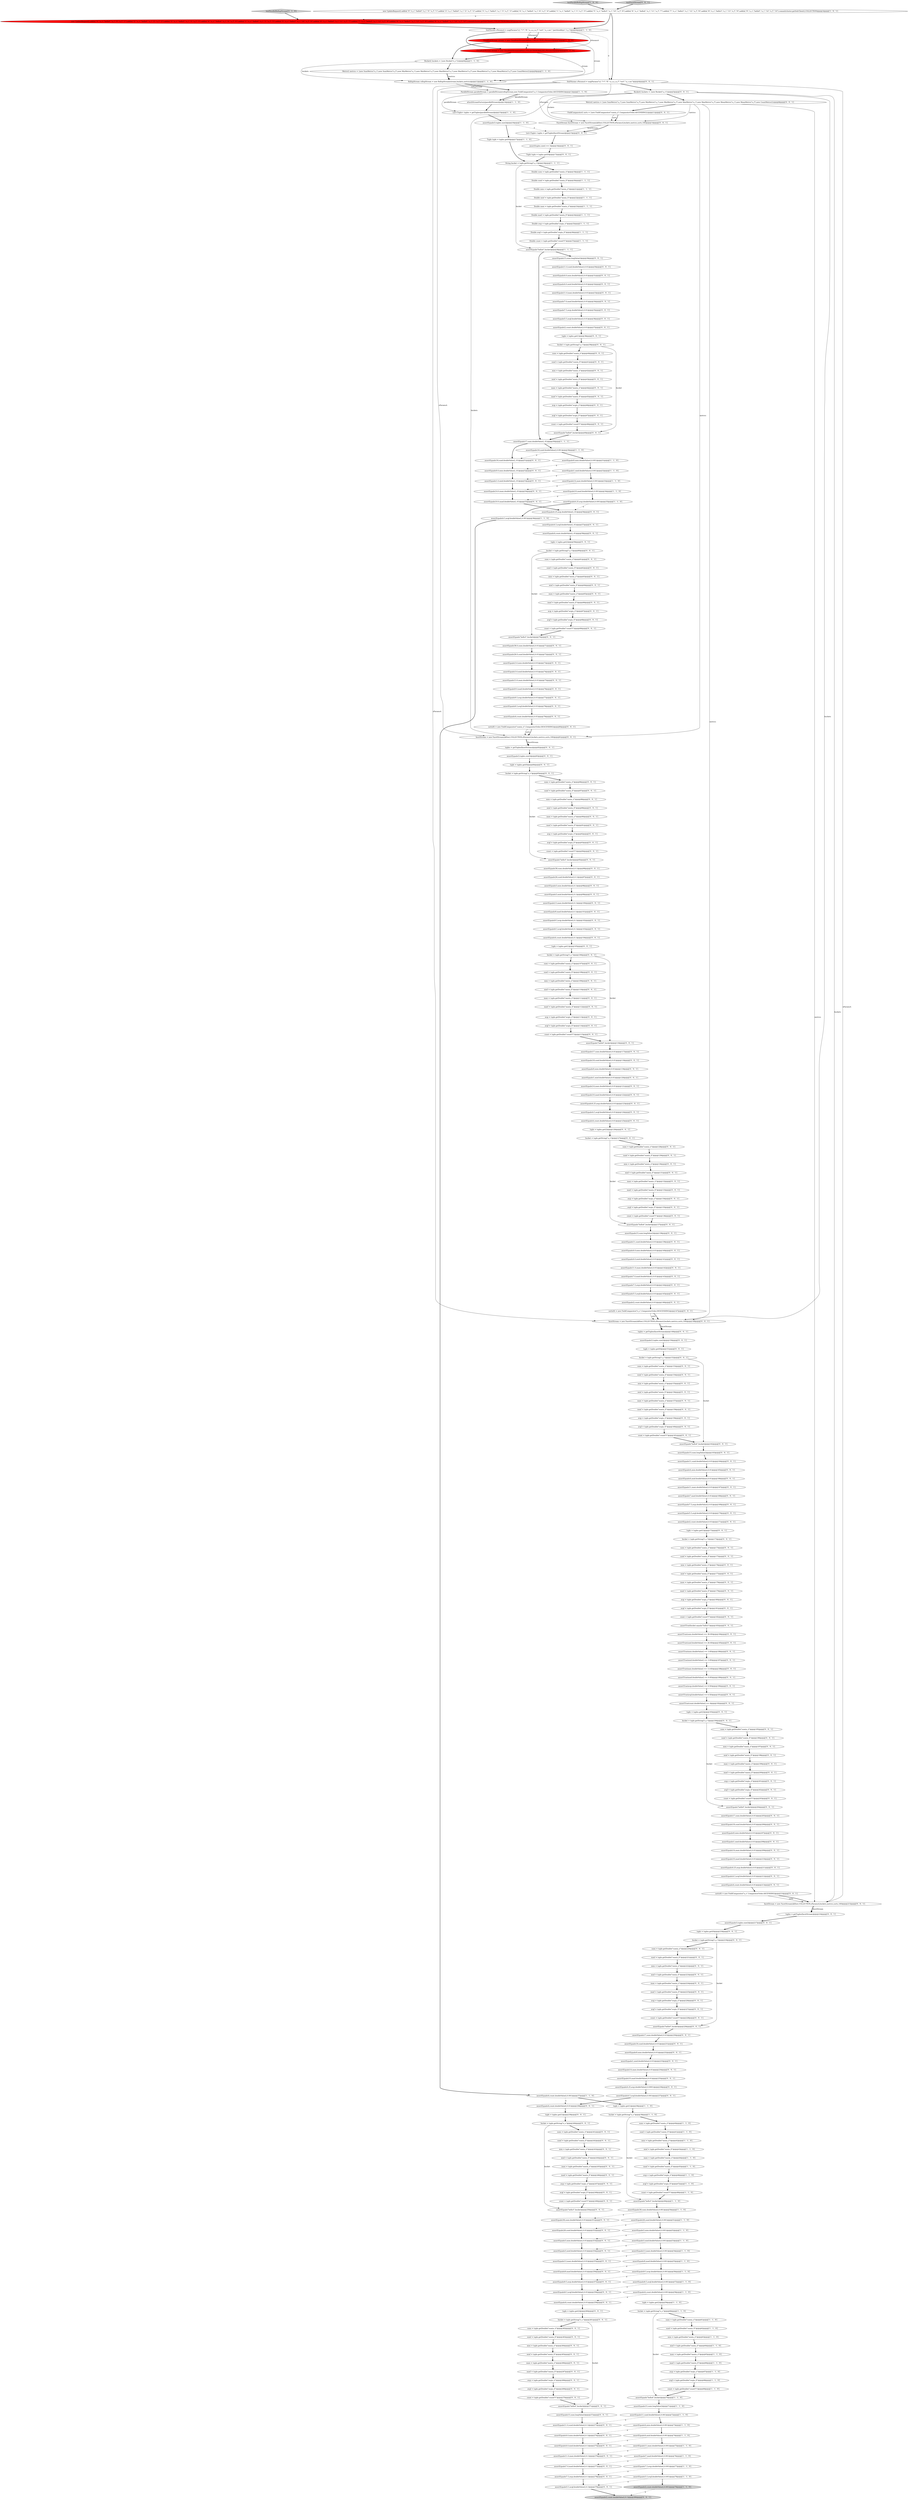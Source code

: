 digraph {
334 [style = filled, label = "assertEquals(3,tuples.size())@@@83@@@['0', '0', '1']", fillcolor = white, shape = ellipse image = "AAA0AAABBB3BBB"];
99 [style = filled, label = "count = tuple.getDouble(\"count(*)\")@@@48@@@['0', '0', '1']", fillcolor = white, shape = ellipse image = "AAA0AAABBB3BBB"];
30 [style = filled, label = "maxi = tuple.getDouble(\"max(a_i)\")@@@65@@@['1', '1', '0']", fillcolor = white, shape = ellipse image = "AAA0AAABBB1BBB"];
200 [style = filled, label = "bucket = tuple.getString(\"a_s\")@@@173@@@['0', '0', '1']", fillcolor = white, shape = ellipse image = "AAA0AAABBB3BBB"];
101 [style = filled, label = "bucket = tuple.getString(\"a_s\")@@@60@@@['0', '0', '1']", fillcolor = white, shape = ellipse image = "AAA0AAABBB3BBB"];
296 [style = filled, label = "assertEquals(10,maxf.doubleValue(),0.01)@@@210@@@['0', '0', '1']", fillcolor = white, shape = ellipse image = "AAA0AAABBB3BBB"];
129 [style = filled, label = "assertEquals(5.5,avgf.doubleValue(),0.01)@@@145@@@['0', '0', '1']", fillcolor = white, shape = ellipse image = "AAA0AAABBB3BBB"];
247 [style = filled, label = "avgf = tuple.getDouble(\"avg(a_f)\")@@@47@@@['0', '0', '1']", fillcolor = white, shape = ellipse image = "AAA0AAABBB3BBB"];
290 [style = filled, label = "assertTrue(maxi.doubleValue() == 13.0D)@@@188@@@['0', '0', '1']", fillcolor = white, shape = ellipse image = "AAA0AAABBB3BBB"];
315 [style = filled, label = "assertEquals(7.5,avgi.doubleValue(),0.1)@@@278@@@['0', '0', '1']", fillcolor = white, shape = ellipse image = "AAA0AAABBB3BBB"];
170 [style = filled, label = "assertEquals(14,maxi.doubleValue(),0.01)@@@121@@@['0', '0', '1']", fillcolor = white, shape = ellipse image = "AAA0AAABBB3BBB"];
83 [style = filled, label = "assertEquals(1,minf.doubleValue(),0.01)@@@233@@@['0', '0', '1']", fillcolor = white, shape = ellipse image = "AAA0AAABBB3BBB"];
207 [style = filled, label = "assertEquals(38,sumi.doubleValue(),0.01)@@@251@@@['0', '0', '1']", fillcolor = white, shape = ellipse image = "AAA0AAABBB3BBB"];
253 [style = filled, label = "count = tuple.getDouble(\"count(*)\")@@@203@@@['0', '0', '1']", fillcolor = white, shape = ellipse image = "AAA0AAABBB3BBB"];
316 [style = filled, label = "assertEquals(9,maxf.doubleValue(),0.01)@@@256@@@['0', '0', '1']", fillcolor = white, shape = ellipse image = "AAA0AAABBB3BBB"];
91 [style = filled, label = "avgi = tuple.getDouble(\"avg(a_i)\")@@@92@@@['0', '0', '1']", fillcolor = white, shape = ellipse image = "AAA0AAABBB3BBB"];
331 [style = filled, label = "minf = tuple.getDouble(\"min(a_f)\")@@@110@@@['0', '0', '1']", fillcolor = white, shape = ellipse image = "AAA0AAABBB3BBB"];
221 [style = filled, label = "assertEquals(15,sumi.longValue())@@@29@@@['0', '0', '1']", fillcolor = white, shape = ellipse image = "AAA0AAABBB3BBB"];
125 [style = filled, label = "maxf = tuple.getDouble(\"max(a_f)\")@@@200@@@['0', '0', '1']", fillcolor = white, shape = ellipse image = "AAA0AAABBB3BBB"];
248 [style = filled, label = "mini = tuple.getDouble(\"min(a_i)\")@@@197@@@['0', '0', '1']", fillcolor = white, shape = ellipse image = "AAA0AAABBB3BBB"];
310 [style = filled, label = "avgf = tuple.getDouble(\"avg(a_f)\")@@@114@@@['0', '0', '1']", fillcolor = white, shape = ellipse image = "AAA0AAABBB3BBB"];
284 [style = filled, label = "assertEquals(0,mini.doubleValue(),0.01)@@@232@@@['0', '0', '1']", fillcolor = white, shape = ellipse image = "AAA0AAABBB3BBB"];
185 [style = filled, label = "bucket = tuple.getString(\"a_s\")@@@219@@@['0', '0', '1']", fillcolor = white, shape = ellipse image = "AAA0AAABBB3BBB"];
64 [style = filled, label = "tuple = tuples.get(1)@@@38@@@['1', '1', '0']", fillcolor = white, shape = ellipse image = "AAA0AAABBB1BBB"];
60 [style = filled, label = "assertEquals(4.5,avgf.doubleValue(),0.001)@@@36@@@['1', '1', '0']", fillcolor = white, shape = ellipse image = "AAA0AAABBB1BBB"];
267 [style = filled, label = "maxi = tuple.getDouble(\"max(a_i)\")@@@224@@@['0', '0', '1']", fillcolor = white, shape = ellipse image = "AAA0AAABBB3BBB"];
49 [style = filled, label = "assertEquals(4,count.doubleValue(),0.001)@@@37@@@['1', '1', '0']", fillcolor = white, shape = ellipse image = "AAA0AAABBB1BBB"];
72 [style = filled, label = "avgi = tuple.getDouble(\"avg(a_i)\")@@@67@@@['1', '1', '0']", fillcolor = white, shape = ellipse image = "AAA0AAABBB1BBB"];
98 [style = filled, label = "assertEquals(3,tuples.size())@@@150@@@['0', '0', '1']", fillcolor = white, shape = ellipse image = "AAA0AAABBB3BBB"];
217 [style = filled, label = "count = tuple.getDouble(\"count(*)\")@@@182@@@['0', '0', '1']", fillcolor = white, shape = ellipse image = "AAA0AAABBB3BBB"];
70 [style = filled, label = "Double avgf = tuple.getDouble(\"avg(a_f)\")@@@26@@@['1', '1', '1']", fillcolor = white, shape = ellipse image = "AAA0AAABBB1BBB"];
142 [style = filled, label = "assertTrue(mini.doubleValue() == 3.0D)@@@186@@@['0', '0', '1']", fillcolor = white, shape = ellipse image = "AAA0AAABBB3BBB"];
37 [style = filled, label = "assertEquals(4.25,avgi.doubleValue(),0.001)@@@35@@@['1', '1', '0']", fillcolor = white, shape = ellipse image = "AAA0AAABBB1BBB"];
48 [style = filled, label = "assertEquals(3,tuples.size())@@@16@@@['1', '1', '0']", fillcolor = white, shape = ellipse image = "AAA0AAABBB1BBB"];
230 [style = filled, label = "minf = tuple.getDouble(\"min(a_f)\")@@@156@@@['0', '0', '1']", fillcolor = white, shape = ellipse image = "AAA0AAABBB3BBB"];
232 [style = filled, label = "minf = tuple.getDouble(\"min(a_f)\")@@@223@@@['0', '0', '1']", fillcolor = white, shape = ellipse image = "AAA0AAABBB3BBB"];
237 [style = filled, label = "assertEquals(11.0,sumf.doubleValue(),0.01)@@@30@@@['0', '0', '1']", fillcolor = white, shape = ellipse image = "AAA0AAABBB3BBB"];
120 [style = filled, label = "tuple = tuples.get(1)@@@172@@@['0', '0', '1']", fillcolor = white, shape = ellipse image = "AAA0AAABBB3BBB"];
182 [style = filled, label = "assertEquals(2,count.doubleValue(),0.01)@@@171@@@['0', '0', '1']", fillcolor = white, shape = ellipse image = "AAA0AAABBB3BBB"];
246 [style = filled, label = "sorts(0( = new FieldComparator(\"sum(a_i)\",ComparatorOrder.DESCENDING)@@@80@@@['0', '0', '1']", fillcolor = white, shape = ellipse image = "AAA0AAABBB3BBB"];
78 [style = filled, label = "avgi = tuple.getDouble(\"avg(a_i)\")@@@268@@@['0', '0', '1']", fillcolor = white, shape = ellipse image = "AAA0AAABBB3BBB"];
311 [style = filled, label = "assertEquals(4,count.doubleValue(),0.01)@@@259@@@['0', '0', '1']", fillcolor = white, shape = ellipse image = "AAA0AAABBB3BBB"];
321 [style = filled, label = "assertEquals(38.0,sumi.doubleValue(),0.01)@@@71@@@['0', '0', '1']", fillcolor = white, shape = ellipse image = "AAA0AAABBB3BBB"];
104 [style = filled, label = "mini = tuple.getDouble(\"min(a_i)\")@@@63@@@['0', '0', '1']", fillcolor = white, shape = ellipse image = "AAA0AAABBB3BBB"];
255 [style = filled, label = "sorts(0( = new FieldComparator(\"a_s\",ComparatorOrder.DESCENDING)@@@147@@@['0', '0', '1']", fillcolor = white, shape = ellipse image = "AAA0AAABBB3BBB"];
197 [style = filled, label = "assertEquals(6.5,avgf.doubleValue(),0.1)@@@103@@@['0', '0', '1']", fillcolor = white, shape = ellipse image = "AAA0AAABBB3BBB"];
168 [style = filled, label = "assertTrue(bucket.equals(\"hello3\"))@@@183@@@['0', '0', '1']", fillcolor = white, shape = ellipse image = "AAA0AAABBB3BBB"];
3 [style = filled, label = "testParallelRollupStream['1', '0', '0']", fillcolor = lightgray, shape = diamond image = "AAA0AAABBB1BBB"];
73 [style = filled, label = "assertEquals(38,sumi.doubleValue(),0.001)@@@50@@@['1', '1', '0']", fillcolor = white, shape = ellipse image = "AAA0AAABBB1BBB"];
256 [style = filled, label = "assertEquals(\"hello0\",bucket)@@@116@@@['0', '0', '1']", fillcolor = white, shape = ellipse image = "AAA0AAABBB3BBB"];
16 [style = filled, label = "mini = tuple.getDouble(\"min(a_i)\")@@@63@@@['1', '1', '0']", fillcolor = white, shape = ellipse image = "AAA0AAABBB1BBB"];
27 [style = filled, label = "assertEquals(14,maxi.doubleValue(),0.001)@@@33@@@['1', '1', '0']", fillcolor = white, shape = ellipse image = "AAA0AAABBB1BBB"];
13 [style = filled, label = "Double sumf = tuple.getDouble(\"sum(a_f)\")@@@20@@@['1', '1', '1']", fillcolor = white, shape = ellipse image = "AAA0AAABBB1BBB"];
158 [style = filled, label = "sumi = tuple.getDouble(\"sum(a_i)\")@@@220@@@['0', '0', '1']", fillcolor = white, shape = ellipse image = "AAA0AAABBB3BBB"];
186 [style = filled, label = "assertEquals(9.5,avgi.doubleValue(),0.1)@@@102@@@['0', '0', '1']", fillcolor = white, shape = ellipse image = "AAA0AAABBB3BBB"];
260 [style = filled, label = "assertTrue(count.doubleValue() == 4)@@@192@@@['0', '0', '1']", fillcolor = white, shape = ellipse image = "AAA0AAABBB3BBB"];
268 [style = filled, label = "sumi = tuple.getDouble(\"sum(a_i)\")@@@128@@@['0', '0', '1']", fillcolor = white, shape = ellipse image = "AAA0AAABBB3BBB"];
24 [style = filled, label = "assertEquals(0,mini.doubleValue(),0.001)@@@31@@@['1', '1', '0']", fillcolor = white, shape = ellipse image = "AAA0AAABBB1BBB"];
167 [style = filled, label = "assertEquals(7.5,avgi.doubleValue(),0.01)@@@35@@@['0', '0', '1']", fillcolor = white, shape = ellipse image = "AAA0AAABBB3BBB"];
291 [style = filled, label = "assertEquals(0.0,mini.doubleValue(),.01)@@@52@@@['0', '0', '1']", fillcolor = white, shape = ellipse image = "AAA0AAABBB3BBB"];
39 [style = filled, label = "ParallelStream parallelStream = parallelStream(rollupStream,new FieldComparator(\"a_s\",ComparatorOrder.ASCENDING))@@@13@@@['1', '1', '0']", fillcolor = white, shape = ellipse image = "AAA0AAABBB1BBB"];
54 [style = filled, label = "Double maxf = tuple.getDouble(\"max(a_f)\")@@@24@@@['1', '1', '1']", fillcolor = white, shape = ellipse image = "AAA0AAABBB1BBB"];
31 [style = filled, label = "assertEquals(10,maxf.doubleValue(),0.001)@@@34@@@['1', '1', '0']", fillcolor = white, shape = ellipse image = "AAA0AAABBB1BBB"];
166 [style = filled, label = "assertEquals(5.5,avgf.doubleValue(),0.01)@@@36@@@['0', '0', '1']", fillcolor = white, shape = ellipse image = "AAA0AAABBB3BBB"];
57 [style = filled, label = "Double minf = tuple.getDouble(\"min(a_f)\")@@@22@@@['1', '1', '1']", fillcolor = white, shape = ellipse image = "AAA0AAABBB1BBB"];
219 [style = filled, label = "avgi = tuple.getDouble(\"avg(a_i)\")@@@134@@@['0', '0', '1']", fillcolor = white, shape = ellipse image = "AAA0AAABBB3BBB"];
317 [style = filled, label = "assertEquals(\"hello4\",bucket)@@@271@@@['0', '0', '1']", fillcolor = white, shape = ellipse image = "AAA0AAABBB3BBB"];
323 [style = filled, label = "sumi = tuple.getDouble(\"sum(a_i)\")@@@107@@@['0', '0', '1']", fillcolor = white, shape = ellipse image = "AAA0AAABBB3BBB"];
332 [style = filled, label = "assertEquals(3,mini.doubleValue(),0.01)@@@253@@@['0', '0', '1']", fillcolor = white, shape = ellipse image = "AAA0AAABBB3BBB"];
190 [style = filled, label = "assertEquals(10.0,maxf.doubleValue(),.01)@@@55@@@['0', '0', '1']", fillcolor = white, shape = ellipse image = "AAA0AAABBB3BBB"];
22 [style = filled, label = "assertEquals(18,sumf.doubleValue(),0.001)@@@30@@@['1', '1', '0']", fillcolor = white, shape = ellipse image = "AAA0AAABBB1BBB"];
282 [style = filled, label = "assertEquals(11,maxi.doubleValue(),0.01)@@@167@@@['0', '0', '1']", fillcolor = white, shape = ellipse image = "AAA0AAABBB3BBB"];
188 [style = filled, label = "avgf = tuple.getDouble(\"avg(a_f)\")@@@68@@@['0', '0', '1']", fillcolor = white, shape = ellipse image = "AAA0AAABBB3BBB"];
249 [style = filled, label = "assertEquals(\"hello3\",bucket)@@@70@@@['0', '0', '1']", fillcolor = white, shape = ellipse image = "AAA0AAABBB3BBB"];
325 [style = filled, label = "maxi = tuple.getDouble(\"max(a_i)\")@@@178@@@['0', '0', '1']", fillcolor = white, shape = ellipse image = "AAA0AAABBB3BBB"];
327 [style = filled, label = "assertEquals(5.5,avgf.doubleValue(),0.01)@@@170@@@['0', '0', '1']", fillcolor = white, shape = ellipse image = "AAA0AAABBB3BBB"];
175 [style = filled, label = "assertTrue(sumi.doubleValue() == 38.0D)@@@184@@@['0', '0', '1']", fillcolor = white, shape = ellipse image = "AAA0AAABBB3BBB"];
2 [style = filled, label = "assertEquals(9.5,avgi.doubleValue(),0.001)@@@56@@@['1', '1', '0']", fillcolor = white, shape = ellipse image = "AAA0AAABBB1BBB"];
139 [style = filled, label = "assertEquals(3,minf.doubleValue(),0.1)@@@99@@@['0', '0', '1']", fillcolor = white, shape = ellipse image = "AAA0AAABBB3BBB"];
95 [style = filled, label = "assertEquals(7.5,avgi.doubleValue(),0.01)@@@144@@@['0', '0', '1']", fillcolor = white, shape = ellipse image = "AAA0AAABBB3BBB"];
156 [style = filled, label = "testFacetStream['0', '0', '1']", fillcolor = lightgray, shape = diamond image = "AAA0AAABBB3BBB"];
103 [style = filled, label = "avgf = tuple.getDouble(\"avg(a_f)\")@@@227@@@['0', '0', '1']", fillcolor = white, shape = ellipse image = "AAA0AAABBB3BBB"];
172 [style = filled, label = "avgi = tuple.getDouble(\"avg(a_i)\")@@@226@@@['0', '0', '1']", fillcolor = white, shape = ellipse image = "AAA0AAABBB3BBB"];
278 [style = filled, label = "bucket = tuple.getString(\"a_s\")@@@261@@@['0', '0', '1']", fillcolor = white, shape = ellipse image = "AAA0AAABBB3BBB"];
127 [style = filled, label = "assertEquals(15,sumi.longValue())@@@138@@@['0', '0', '1']", fillcolor = white, shape = ellipse image = "AAA0AAABBB3BBB"];
299 [style = filled, label = "assertEquals(10,maxf.doubleValue(),0.01)@@@235@@@['0', '0', '1']", fillcolor = white, shape = ellipse image = "AAA0AAABBB3BBB"];
308 [style = filled, label = "assertEquals(2,count.doubleValue(),0.01)@@@146@@@['0', '0', '1']", fillcolor = white, shape = ellipse image = "AAA0AAABBB3BBB"];
319 [style = filled, label = "tuple = tuples.get(2)@@@260@@@['0', '0', '1']", fillcolor = white, shape = ellipse image = "AAA0AAABBB3BBB"];
193 [style = filled, label = "sumf = tuple.getDouble(\"sum(a_f)\")@@@154@@@['0', '0', '1']", fillcolor = white, shape = ellipse image = "AAA0AAABBB3BBB"];
26 [style = filled, label = "assertEquals(6.5,avgf.doubleValue(),0.001)@@@57@@@['1', '1', '0']", fillcolor = white, shape = ellipse image = "AAA0AAABBB1BBB"];
218 [style = filled, label = "assertEquals(7.0,maxf.doubleValue(),0.01)@@@34@@@['0', '0', '1']", fillcolor = white, shape = ellipse image = "AAA0AAABBB3BBB"];
280 [style = filled, label = "FieldComparator(( sorts = {new FieldComparator(\"sum(a_i)\",ComparatorOrder.ASCENDING)}@@@11@@@['0', '0', '1']", fillcolor = white, shape = ellipse image = "AAA0AAABBB3BBB"];
322 [style = filled, label = "assertEquals(1,minf.doubleValue(),0.01)@@@120@@@['0', '0', '1']", fillcolor = white, shape = ellipse image = "AAA0AAABBB3BBB"];
320 [style = filled, label = "assertEquals(26.0,sumf.doubleValue(),0.01)@@@72@@@['0', '0', '1']", fillcolor = white, shape = ellipse image = "AAA0AAABBB3BBB"];
183 [style = filled, label = "assertTrue(maxf.doubleValue() == 9.0D)@@@189@@@['0', '0', '1']", fillcolor = white, shape = ellipse image = "AAA0AAABBB3BBB"];
106 [style = filled, label = "tuple = tuples.get(1)@@@38@@@['0', '0', '1']", fillcolor = white, shape = ellipse image = "AAA0AAABBB3BBB"];
135 [style = filled, label = "avgi = tuple.getDouble(\"avg(a_i)\")@@@201@@@['0', '0', '1']", fillcolor = white, shape = ellipse image = "AAA0AAABBB3BBB"];
148 [style = filled, label = "tuple = tuples.get(2)@@@193@@@['0', '0', '1']", fillcolor = white, shape = ellipse image = "AAA0AAABBB3BBB"];
285 [style = filled, label = "count = tuple.getDouble(\"count(*)\")@@@249@@@['0', '0', '1']", fillcolor = white, shape = ellipse image = "AAA0AAABBB3BBB"];
270 [style = filled, label = "sumf = tuple.getDouble(\"sum(a_f)\")@@@221@@@['0', '0', '1']", fillcolor = white, shape = ellipse image = "AAA0AAABBB3BBB"];
228 [style = filled, label = "facetStream = new FacetStream(zkHost,COLLECTION,sParamsA,buckets,metrics,sorts,100)@@@148@@@['0', '0', '1']", fillcolor = white, shape = ellipse image = "AAA0AAABBB3BBB"];
44 [style = filled, label = "sumi = tuple.getDouble(\"sum(a_i)\")@@@40@@@['1', '1', '0']", fillcolor = white, shape = ellipse image = "AAA0AAABBB1BBB"];
233 [style = filled, label = "sumf = tuple.getDouble(\"sum(a_f)\")@@@242@@@['0', '0', '1']", fillcolor = white, shape = ellipse image = "AAA0AAABBB3BBB"];
76 [style = filled, label = "new UpdateRequest().add(id,\"0\",\"a_s\",\"hello0\",\"a_i\",\"0\",\"a_f\",\"1\").add(id,\"2\",\"a_s\",\"hello0\",\"a_i\",\"2\",\"a_f\",\"2\").add(id,\"3\",\"a_s\",\"hello3\",\"a_i\",\"3\",\"a_f\",\"3\").add(id,\"4\",\"a_s\",\"hello4\",\"a_i\",\"4\",\"a_f\",\"4\").add(id,\"1\",\"a_s\",\"hello0\",\"a_i\",\"1\",\"a_f\",\"5\").add(id,\"5\",\"a_s\",\"hello3\",\"a_i\",\"10\",\"a_f\",\"6\").add(id,\"6\",\"a_s\",\"hello4\",\"a_i\",\"11\",\"a_f\",\"7\").add(id,\"7\",\"a_s\",\"hello3\",\"a_i\",\"12\",\"a_f\",\"8\").add(id,\"8\",\"a_s\",\"hello3\",\"a_i\",\"13\",\"a_f\",\"9\").add(id,\"9\",\"a_s\",\"hello0\",\"a_i\",\"14\",\"a_f\",\"10\").commit(cluster.getSolrClient(),COLLECTIONORALIAS)@@@3@@@['0', '1', '0']", fillcolor = red, shape = ellipse image = "AAA1AAABBB2BBB"];
63 [style = filled, label = "assertEquals(17,sumi.doubleValue(),.01)@@@50@@@['1', '1', '1']", fillcolor = white, shape = ellipse image = "AAA0AAABBB1BBB"];
45 [style = filled, label = "sumi = tuple.getDouble(\"sum(a_i)\")@@@61@@@['1', '1', '0']", fillcolor = white, shape = ellipse image = "AAA0AAABBB1BBB"];
62 [style = filled, label = "SolrParams sParamsA = mapParams(\"q\",\"*:*\",\"fl\",\"a_s,a_i,a_f\",\"sort\",\"a_s asc\",\"partitionKeys\",\"a_s\")@@@4@@@['1', '1', '0']", fillcolor = white, shape = ellipse image = "AAA0AAABBB1BBB"];
85 [style = filled, label = "sumf = tuple.getDouble(\"sum(a_f)\")@@@41@@@['0', '0', '1']", fillcolor = white, shape = ellipse image = "AAA0AAABBB3BBB"];
205 [style = filled, label = "facetStream = new FacetStream(zkHost,COLLECTION,sParamsA,buckets,metrics,sorts,100)@@@215@@@['0', '0', '1']", fillcolor = white, shape = ellipse image = "AAA0AAABBB3BBB"];
295 [style = filled, label = "assertEquals(4.0,mini.doubleValue(),0.01)@@@140@@@['0', '0', '1']", fillcolor = white, shape = ellipse image = "AAA0AAABBB3BBB"];
336 [style = filled, label = "assertEquals(26,sumf.doubleValue(),0.1)@@@97@@@['0', '0', '1']", fillcolor = white, shape = ellipse image = "AAA0AAABBB3BBB"];
213 [style = filled, label = "bucket = tuple.getString(\"a_s\")@@@106@@@['0', '0', '1']", fillcolor = white, shape = ellipse image = "AAA0AAABBB3BBB"];
208 [style = filled, label = "assertEquals(\"hello4\",bucket)@@@137@@@['0', '0', '1']", fillcolor = white, shape = ellipse image = "AAA0AAABBB3BBB"];
241 [style = filled, label = "assertEquals(6.5,avgf.doubleValue(),0.01)@@@78@@@['0', '0', '1']", fillcolor = white, shape = ellipse image = "AAA0AAABBB3BBB"];
153 [style = filled, label = "tuple = tuples.get(0)@@@151@@@['0', '0', '1']", fillcolor = white, shape = ellipse image = "AAA0AAABBB3BBB"];
189 [style = filled, label = "minf = tuple.getDouble(\"min(a_f)\")@@@244@@@['0', '0', '1']", fillcolor = white, shape = ellipse image = "AAA0AAABBB3BBB"];
9 [style = filled, label = "Double count = tuple.getDouble(\"count(*)\")@@@27@@@['1', '1', '1']", fillcolor = white, shape = ellipse image = "AAA0AAABBB1BBB"];
43 [style = filled, label = "assertEquals(4,minf.doubleValue(),0.001)@@@74@@@['1', '1', '0']", fillcolor = white, shape = ellipse image = "AAA0AAABBB1BBB"];
212 [style = filled, label = "sorts(0( = new FieldComparator(\"a_s\",ComparatorOrder.ASCENDING)@@@214@@@['0', '0', '1']", fillcolor = white, shape = ellipse image = "AAA0AAABBB3BBB"];
231 [style = filled, label = "assertEquals(13.0,maxi.doubleValue(),0.01)@@@75@@@['0', '0', '1']", fillcolor = white, shape = ellipse image = "AAA0AAABBB3BBB"];
242 [style = filled, label = "assert(tuples.size() == 3)@@@16@@@['0', '0', '1']", fillcolor = white, shape = ellipse image = "AAA0AAABBB3BBB"];
281 [style = filled, label = "mini = tuple.getDouble(\"min(a_i)\")@@@264@@@['0', '0', '1']", fillcolor = white, shape = ellipse image = "AAA0AAABBB3BBB"];
192 [style = filled, label = "bucket = tuple.getString(\"a_s\")@@@127@@@['0', '0', '1']", fillcolor = white, shape = ellipse image = "AAA0AAABBB3BBB"];
259 [style = filled, label = "assertEquals(4,count.doubleValue(),0.1)@@@104@@@['0', '0', '1']", fillcolor = white, shape = ellipse image = "AAA0AAABBB3BBB"];
40 [style = filled, label = "maxf = tuple.getDouble(\"max(a_f)\")@@@66@@@['1', '1', '0']", fillcolor = white, shape = ellipse image = "AAA0AAABBB1BBB"];
84 [style = filled, label = "sumf = tuple.getDouble(\"sum(a_f)\")@@@196@@@['0', '0', '1']", fillcolor = white, shape = ellipse image = "AAA0AAABBB3BBB"];
5 [style = filled, label = "String bucket = tuple.getString(\"a_s\")@@@18@@@['1', '1', '1']", fillcolor = white, shape = ellipse image = "AAA0AAABBB1BBB"];
18 [style = filled, label = "tuple = tuples.get(2)@@@59@@@['1', '1', '0']", fillcolor = white, shape = ellipse image = "AAA0AAABBB1BBB"];
50 [style = filled, label = "assertEquals(2,count.doubleValue(),0.001)@@@79@@@['1', '1', '0']", fillcolor = lightgray, shape = ellipse image = "AAA0AAABBB1BBB"];
133 [style = filled, label = "assertEquals(11,sumf.doubleValue(),0.01)@@@164@@@['0', '0', '1']", fillcolor = white, shape = ellipse image = "AAA0AAABBB3BBB"];
140 [style = filled, label = "assertEquals(7,maxf.doubleValue(),0.01)@@@168@@@['0', '0', '1']", fillcolor = white, shape = ellipse image = "AAA0AAABBB3BBB"];
224 [style = filled, label = "count = tuple.getDouble(\"count(*)\")@@@115@@@['0', '0', '1']", fillcolor = white, shape = ellipse image = "AAA0AAABBB3BBB"];
302 [style = filled, label = "minf = tuple.getDouble(\"min(a_f)\")@@@89@@@['0', '0', '1']", fillcolor = white, shape = ellipse image = "AAA0AAABBB3BBB"];
46 [style = filled, label = "assertEquals(3,minf.doubleValue(),0.001)@@@53@@@['1', '1', '0']", fillcolor = white, shape = ellipse image = "AAA0AAABBB1BBB"];
110 [style = filled, label = "assertEquals(4.5,avgf.doubleValue(),.01)@@@57@@@['0', '0', '1']", fillcolor = white, shape = ellipse image = "AAA0AAABBB3BBB"];
51 [style = filled, label = "avgf = tuple.getDouble(\"avg(a_f)\")@@@68@@@['1', '1', '0']", fillcolor = white, shape = ellipse image = "AAA0AAABBB1BBB"];
118 [style = filled, label = "assertEquals(14,maxi.doubleValue(),0.01)@@@234@@@['0', '0', '1']", fillcolor = white, shape = ellipse image = "AAA0AAABBB3BBB"];
236 [style = filled, label = "assertEquals(2,count.doubleValue(),0.1)@@@280@@@['0', '0', '1']", fillcolor = lightgray, shape = ellipse image = "AAA0AAABBB3BBB"];
251 [style = filled, label = "mini = tuple.getDouble(\"min(a_i)\")@@@130@@@['0', '0', '1']", fillcolor = white, shape = ellipse image = "AAA0AAABBB3BBB"];
7 [style = filled, label = "assertEquals(11,sumf.doubleValue(),0.001)@@@72@@@['1', '1', '0']", fillcolor = white, shape = ellipse image = "AAA0AAABBB1BBB"];
33 [style = filled, label = "assertEquals(11,maxi.doubleValue(),0.001)@@@75@@@['1', '1', '0']", fillcolor = white, shape = ellipse image = "AAA0AAABBB1BBB"];
203 [style = filled, label = "assertTrue(avgi.doubleValue() == 9.5D)@@@190@@@['0', '0', '1']", fillcolor = white, shape = ellipse image = "AAA0AAABBB3BBB"];
114 [style = filled, label = "sumf = tuple.getDouble(\"sum(a_f)\")@@@62@@@['0', '0', '1']", fillcolor = white, shape = ellipse image = "AAA0AAABBB3BBB"];
206 [style = filled, label = "count = tuple.getDouble(\"count(*)\")@@@270@@@['0', '0', '1']", fillcolor = white, shape = ellipse image = "AAA0AAABBB3BBB"];
79 [style = filled, label = "FacetStream facetStream = new FacetStream(zkHost,COLLECTION,sParamsA,buckets,metrics,sorts,100)@@@14@@@['0', '0', '1']", fillcolor = white, shape = ellipse image = "AAA0AAABBB3BBB"];
154 [style = filled, label = "maxf = tuple.getDouble(\"max(a_f)\")@@@246@@@['0', '0', '1']", fillcolor = white, shape = ellipse image = "AAA0AAABBB3BBB"];
209 [style = filled, label = "tuple = tuples.get(0)@@@218@@@['0', '0', '1']", fillcolor = white, shape = ellipse image = "AAA0AAABBB3BBB"];
121 [style = filled, label = "assertEquals(4.5,avgf.doubleValue(),0.01)@@@212@@@['0', '0', '1']", fillcolor = white, shape = ellipse image = "AAA0AAABBB3BBB"];
261 [style = filled, label = "assertEquals(4,count.doubleValue(),0.01)@@@238@@@['0', '0', '1']", fillcolor = white, shape = ellipse image = "AAA0AAABBB3BBB"];
238 [style = filled, label = "tuple = tuples.get(1)@@@105@@@['0', '0', '1']", fillcolor = white, shape = ellipse image = "AAA0AAABBB3BBB"];
145 [style = filled, label = "assertEquals(5.5,avgf.doubleValue(),0.1)@@@279@@@['0', '0', '1']", fillcolor = white, shape = ellipse image = "AAA0AAABBB3BBB"];
68 [style = filled, label = "RollupStream rollupStream = new RollupStream(stream,buckets,metrics)@@@12@@@['1', '1', '0']", fillcolor = white, shape = ellipse image = "AAA0AAABBB1BBB"];
215 [style = filled, label = "assertEquals(4.25,avgi.doubleValue(),.01)@@@56@@@['0', '0', '1']", fillcolor = white, shape = ellipse image = "AAA0AAABBB3BBB"];
328 [style = filled, label = "maxi = tuple.getDouble(\"max(a_i)\")@@@90@@@['0', '0', '1']", fillcolor = white, shape = ellipse image = "AAA0AAABBB3BBB"];
123 [style = filled, label = "assertTrue(minf.doubleValue() == 3.0D)@@@187@@@['0', '0', '1']", fillcolor = white, shape = ellipse image = "AAA0AAABBB3BBB"];
6 [style = filled, label = "assertEquals(15,sumi.longValue())@@@71@@@['1', '1', '0']", fillcolor = white, shape = ellipse image = "AAA0AAABBB1BBB"];
132 [style = filled, label = "avgf = tuple.getDouble(\"avg(a_f)\")@@@202@@@['0', '0', '1']", fillcolor = white, shape = ellipse image = "AAA0AAABBB3BBB"];
201 [style = filled, label = "count = tuple.getDouble(\"count(*)\")@@@69@@@['0', '0', '1']", fillcolor = white, shape = ellipse image = "AAA0AAABBB3BBB"];
53 [style = filled, label = "Bucket(( buckets = {new Bucket(\"a_s\")}@@@6@@@['1', '1', '0']", fillcolor = white, shape = ellipse image = "AAA0AAABBB1BBB"];
134 [style = filled, label = "assertEquals(14,maxi.doubleValue(),0.01)@@@209@@@['0', '0', '1']", fillcolor = white, shape = ellipse image = "AAA0AAABBB3BBB"];
245 [style = filled, label = "minf = tuple.getDouble(\"min(a_f)\")@@@177@@@['0', '0', '1']", fillcolor = white, shape = ellipse image = "AAA0AAABBB3BBB"];
164 [style = filled, label = "sumi = tuple.getDouble(\"sum(a_i)\")@@@262@@@['0', '0', '1']", fillcolor = white, shape = ellipse image = "AAA0AAABBB3BBB"];
8 [style = filled, label = "assertEquals(3,mini.doubleValue(),0.001)@@@52@@@['1', '1', '0']", fillcolor = white, shape = ellipse image = "AAA0AAABBB1BBB"];
20 [style = filled, label = "avgi = tuple.getDouble(\"avg(a_i)\")@@@46@@@['1', '1', '0']", fillcolor = white, shape = ellipse image = "AAA0AAABBB1BBB"];
19 [style = filled, label = "Double sumi = tuple.getDouble(\"sum(a_i)\")@@@19@@@['1', '1', '1']", fillcolor = white, shape = ellipse image = "AAA0AAABBB1BBB"];
289 [style = filled, label = "mini = tuple.getDouble(\"min(a_i)\")@@@42@@@['0', '0', '1']", fillcolor = white, shape = ellipse image = "AAA0AAABBB3BBB"];
137 [style = filled, label = "avgi = tuple.getDouble(\"avg(a_i)\")@@@247@@@['0', '0', '1']", fillcolor = white, shape = ellipse image = "AAA0AAABBB3BBB"];
304 [style = filled, label = "assertEquals(11.0,maxi.doubleValue(),0.01)@@@142@@@['0', '0', '1']", fillcolor = white, shape = ellipse image = "AAA0AAABBB3BBB"];
220 [style = filled, label = "avgi = tuple.getDouble(\"avg(a_i)\")@@@159@@@['0', '0', '1']", fillcolor = white, shape = ellipse image = "AAA0AAABBB3BBB"];
194 [style = filled, label = "sumi = tuple.getDouble(\"sum(a_i)\")@@@86@@@['0', '0', '1']", fillcolor = white, shape = ellipse image = "AAA0AAABBB3BBB"];
23 [style = filled, label = "assertEquals(4,count.doubleValue(),0.001)@@@58@@@['1', '1', '0']", fillcolor = white, shape = ellipse image = "AAA0AAABBB1BBB"];
15 [style = filled, label = "assertEquals(1,minf.doubleValue(),0.001)@@@32@@@['1', '1', '0']", fillcolor = white, shape = ellipse image = "AAA0AAABBB1BBB"];
28 [style = filled, label = "minf = tuple.getDouble(\"min(a_f)\")@@@64@@@['1', '1', '0']", fillcolor = white, shape = ellipse image = "AAA0AAABBB1BBB"];
97 [style = filled, label = "assertEquals(3.0,mini.doubleValue(),0.01)@@@73@@@['0', '0', '1']", fillcolor = white, shape = ellipse image = "AAA0AAABBB3BBB"];
128 [style = filled, label = "maxi = tuple.getDouble(\"max(a_i)\")@@@245@@@['0', '0', '1']", fillcolor = white, shape = ellipse image = "AAA0AAABBB3BBB"];
184 [style = filled, label = "assertEquals(11.0,sumf.doubleValue(),0.1)@@@273@@@['0', '0', '1']", fillcolor = white, shape = ellipse image = "AAA0AAABBB3BBB"];
279 [style = filled, label = "assertEquals(4.0,mini.doubleValue(),0.1)@@@274@@@['0', '0', '1']", fillcolor = white, shape = ellipse image = "AAA0AAABBB3BBB"];
102 [style = filled, label = "assertEquals(4.25,avgi.doubleValue(),0.01)@@@211@@@['0', '0', '1']", fillcolor = white, shape = ellipse image = "AAA0AAABBB3BBB"];
155 [style = filled, label = "maxf = tuple.getDouble(\"max(a_f)\")@@@112@@@['0', '0', '1']", fillcolor = white, shape = ellipse image = "AAA0AAABBB3BBB"];
177 [style = filled, label = "bucket = tuple.getString(\"a_s\")@@@85@@@['0', '0', '1']", fillcolor = white, shape = ellipse image = "AAA0AAABBB3BBB"];
89 [style = filled, label = "sumi = tuple.getDouble(\"sum(a_i)\")@@@241@@@['0', '0', '1']", fillcolor = white, shape = ellipse image = "AAA0AAABBB3BBB"];
150 [style = filled, label = "sumf = tuple.getDouble(\"sum(a_f)\")@@@129@@@['0', '0', '1']", fillcolor = white, shape = ellipse image = "AAA0AAABBB3BBB"];
264 [style = filled, label = "assertEquals(4.0,minf.doubleValue(),0.01)@@@141@@@['0', '0', '1']", fillcolor = white, shape = ellipse image = "AAA0AAABBB3BBB"];
171 [style = filled, label = "assertEquals(4.5,avgf.doubleValue(),0.001)@@@237@@@['0', '0', '1']", fillcolor = white, shape = ellipse image = "AAA0AAABBB3BBB"];
25 [style = filled, label = "mini = tuple.getDouble(\"min(a_i)\")@@@42@@@['1', '1', '0']", fillcolor = white, shape = ellipse image = "AAA0AAABBB1BBB"];
67 [style = filled, label = "attachStreamFactory(parallelStream)@@@14@@@['1', '1', '0']", fillcolor = white, shape = ellipse image = "AAA0AAABBB1BBB"];
318 [style = filled, label = "assertTrue(avgf.doubleValue() == 6.5D)@@@191@@@['0', '0', '1']", fillcolor = white, shape = ellipse image = "AAA0AAABBB3BBB"];
314 [style = filled, label = "assertEquals(\"hello4\",bucket)@@@162@@@['0', '0', '1']", fillcolor = white, shape = ellipse image = "AAA0AAABBB3BBB"];
303 [style = filled, label = "assertEquals(17,sumi.doubleValue(),0.01)@@@230@@@['0', '0', '1']", fillcolor = white, shape = ellipse image = "AAA0AAABBB3BBB"];
4 [style = filled, label = "assertEquals(7.5,avgi.doubleValue(),0.001)@@@77@@@['1', '1', '0']", fillcolor = white, shape = ellipse image = "AAA0AAABBB1BBB"];
326 [style = filled, label = "assertEquals(4,count.doubleValue(),0.01)@@@213@@@['0', '0', '1']", fillcolor = white, shape = ellipse image = "AAA0AAABBB3BBB"];
14 [style = filled, label = "Double avgi = tuple.getDouble(\"avg(a_i)\")@@@25@@@['1', '1', '1']", fillcolor = white, shape = ellipse image = "AAA0AAABBB1BBB"];
202 [style = filled, label = "assertEquals(\"hello3\",bucket)@@@95@@@['0', '0', '1']", fillcolor = white, shape = ellipse image = "AAA0AAABBB3BBB"];
262 [style = filled, label = "SolrParams sParamsA = mapParams(\"q\",\"*:*\",\"fl\",\"a_s,a_i,a_f\",\"sort\",\"a_s asc\")@@@4@@@['0', '0', '1']", fillcolor = white, shape = ellipse image = "AAA0AAABBB3BBB"];
214 [style = filled, label = "assertEquals(11.0,maxi.doubleValue(),0.1)@@@276@@@['0', '0', '1']", fillcolor = white, shape = ellipse image = "AAA0AAABBB3BBB"];
313 [style = filled, label = "sumf = tuple.getDouble(\"sum(a_f)\")@@@108@@@['0', '0', '1']", fillcolor = white, shape = ellipse image = "AAA0AAABBB3BBB"];
10 [style = filled, label = "maxf = tuple.getDouble(\"max(a_f)\")@@@45@@@['1', '1', '0']", fillcolor = white, shape = ellipse image = "AAA0AAABBB1BBB"];
52 [style = filled, label = "Double maxi = tuple.getDouble(\"max(a_i)\")@@@23@@@['1', '1', '1']", fillcolor = white, shape = ellipse image = "AAA0AAABBB1BBB"];
58 [style = filled, label = "assertEquals(13,maxi.doubleValue(),0.001)@@@54@@@['1', '1', '0']", fillcolor = white, shape = ellipse image = "AAA0AAABBB1BBB"];
163 [style = filled, label = "assertEquals(10,maxf.doubleValue(),0.01)@@@122@@@['0', '0', '1']", fillcolor = white, shape = ellipse image = "AAA0AAABBB3BBB"];
108 [style = filled, label = "assertEquals(4.0,minf.doubleValue(),0.01)@@@32@@@['0', '0', '1']", fillcolor = white, shape = ellipse image = "AAA0AAABBB3BBB"];
195 [style = filled, label = "assertEquals(1,minf.doubleValue(),0.01)@@@208@@@['0', '0', '1']", fillcolor = white, shape = ellipse image = "AAA0AAABBB3BBB"];
198 [style = filled, label = "avgf = tuple.getDouble(\"avg(a_f)\")@@@93@@@['0', '0', '1']", fillcolor = white, shape = ellipse image = "AAA0AAABBB3BBB"];
211 [style = filled, label = "assertEquals(1.0,minf.doubleValue(),.01)@@@53@@@['0', '0', '1']", fillcolor = white, shape = ellipse image = "AAA0AAABBB3BBB"];
165 [style = filled, label = "maxf = tuple.getDouble(\"max(a_f)\")@@@267@@@['0', '0', '1']", fillcolor = white, shape = ellipse image = "AAA0AAABBB3BBB"];
298 [style = filled, label = "maxf = tuple.getDouble(\"max(a_f)\")@@@66@@@['0', '0', '1']", fillcolor = white, shape = ellipse image = "AAA0AAABBB3BBB"];
113 [style = filled, label = "tuple = tuples.get(0)@@@84@@@['0', '0', '1']", fillcolor = white, shape = ellipse image = "AAA0AAABBB3BBB"];
116 [style = filled, label = "assertEquals(11,sumf.doubleValue(),0.01)@@@139@@@['0', '0', '1']", fillcolor = white, shape = ellipse image = "AAA0AAABBB3BBB"];
301 [style = filled, label = "assertEquals(0,mini.doubleValue(),0.01)@@@207@@@['0', '0', '1']", fillcolor = white, shape = ellipse image = "AAA0AAABBB3BBB"];
179 [style = filled, label = "assertEquals(18,sumf.doubleValue(),0.01)@@@231@@@['0', '0', '1']", fillcolor = white, shape = ellipse image = "AAA0AAABBB3BBB"];
87 [style = filled, label = "mini = tuple.getDouble(\"min(a_i)\")@@@176@@@['0', '0', '1']", fillcolor = white, shape = ellipse image = "AAA0AAABBB3BBB"];
254 [style = filled, label = "assertEquals(4.5,avgf.doubleValue(),0.01)@@@124@@@['0', '0', '1']", fillcolor = white, shape = ellipse image = "AAA0AAABBB3BBB"];
157 [style = filled, label = "assertEquals(0,mini.doubleValue(),0.01)@@@119@@@['0', '0', '1']", fillcolor = white, shape = ellipse image = "AAA0AAABBB3BBB"];
55 [style = filled, label = "bucket = tuple.getString(\"a_s\")@@@39@@@['1', '1', '0']", fillcolor = white, shape = ellipse image = "AAA0AAABBB1BBB"];
100 [style = filled, label = "bucket = tuple.getString(\"a_s\")@@@39@@@['0', '0', '1']", fillcolor = white, shape = ellipse image = "AAA0AAABBB3BBB"];
191 [style = filled, label = "maxi = tuple.getDouble(\"max(a_i)\")@@@266@@@['0', '0', '1']", fillcolor = white, shape = ellipse image = "AAA0AAABBB3BBB"];
47 [style = filled, label = "CloudSolrStream stream = new CloudSolrStream(zkHost,COLLECTION,sParamsA)@@@5@@@['1', '0', '0']", fillcolor = red, shape = ellipse image = "AAA1AAABBB1BBB"];
226 [style = filled, label = "avgf = tuple.getDouble(\"avg(a_f)\")@@@248@@@['0', '0', '1']", fillcolor = white, shape = ellipse image = "AAA0AAABBB3BBB"];
240 [style = filled, label = "tuples = getTuples(facetStream)@@@82@@@['0', '0', '1']", fillcolor = white, shape = ellipse image = "AAA0AAABBB3BBB"];
196 [style = filled, label = "assertEquals(18,sumf.doubleValue(),.01)@@@51@@@['0', '0', '1']", fillcolor = white, shape = ellipse image = "AAA0AAABBB3BBB"];
257 [style = filled, label = "sumi = tuple.getDouble(\"sum(a_i)\")@@@195@@@['0', '0', '1']", fillcolor = white, shape = ellipse image = "AAA0AAABBB3BBB"];
252 [style = filled, label = "tuple = tuples.get(2)@@@126@@@['0', '0', '1']", fillcolor = white, shape = ellipse image = "AAA0AAABBB3BBB"];
258 [style = filled, label = "tuples = getTuples(facetStream)@@@149@@@['0', '0', '1']", fillcolor = white, shape = ellipse image = "AAA0AAABBB3BBB"];
227 [style = filled, label = "avgi = tuple.getDouble(\"avg(a_i)\")@@@46@@@['0', '0', '1']", fillcolor = white, shape = ellipse image = "AAA0AAABBB3BBB"];
222 [style = filled, label = "count = tuple.getDouble(\"count(*)\")@@@228@@@['0', '0', '1']", fillcolor = white, shape = ellipse image = "AAA0AAABBB3BBB"];
88 [style = filled, label = "assertEquals(3,tuples.size())@@@217@@@['0', '0', '1']", fillcolor = white, shape = ellipse image = "AAA0AAABBB3BBB"];
21 [style = filled, label = "sumf = tuple.getDouble(\"sum(a_f)\")@@@62@@@['1', '1', '0']", fillcolor = white, shape = ellipse image = "AAA0AAABBB1BBB"];
105 [style = filled, label = "assertEquals(\"hello0\",bucket)@@@49@@@['0', '0', '1']", fillcolor = white, shape = ellipse image = "AAA0AAABBB3BBB"];
36 [style = filled, label = "assertEquals(\"hello4\",bucket)@@@28@@@['1', '1', '1']", fillcolor = white, shape = ellipse image = "AAA0AAABBB1BBB"];
146 [style = filled, label = "maxf = tuple.getDouble(\"max(a_f)\")@@@133@@@['0', '0', '1']", fillcolor = white, shape = ellipse image = "AAA0AAABBB3BBB"];
272 [style = filled, label = "assertEquals(17,sumi.doubleValue(),0.01)@@@117@@@['0', '0', '1']", fillcolor = white, shape = ellipse image = "AAA0AAABBB3BBB"];
274 [style = filled, label = "assertEquals(13,maxi.doubleValue(),0.01)@@@255@@@['0', '0', '1']", fillcolor = white, shape = ellipse image = "AAA0AAABBB3BBB"];
161 [style = filled, label = "maxi = tuple.getDouble(\"max(a_i)\")@@@157@@@['0', '0', '1']", fillcolor = white, shape = ellipse image = "AAA0AAABBB3BBB"];
276 [style = filled, label = "sumf = tuple.getDouble(\"sum(a_f)\")@@@175@@@['0', '0', '1']", fillcolor = white, shape = ellipse image = "AAA0AAABBB3BBB"];
307 [style = filled, label = "assertEquals(13,maxi.doubleValue(),0.1)@@@100@@@['0', '0', '1']", fillcolor = white, shape = ellipse image = "AAA0AAABBB3BBB"];
141 [style = filled, label = "minf = tuple.getDouble(\"min(a_f)\")@@@198@@@['0', '0', '1']", fillcolor = white, shape = ellipse image = "AAA0AAABBB3BBB"];
309 [style = filled, label = "assertTrue(sumf.doubleValue() == 26.0D)@@@185@@@['0', '0', '1']", fillcolor = white, shape = ellipse image = "AAA0AAABBB3BBB"];
29 [style = filled, label = "bucket = tuple.getString(\"a_s\")@@@60@@@['1', '1', '0']", fillcolor = white, shape = ellipse image = "AAA0AAABBB1BBB"];
94 [style = filled, label = "assertEquals(2,count.doubleValue(),0.01)@@@37@@@['0', '0', '1']", fillcolor = white, shape = ellipse image = "AAA0AAABBB3BBB"];
115 [style = filled, label = "assertEquals(9.5,avgi.doubleValue(),0.01)@@@77@@@['0', '0', '1']", fillcolor = white, shape = ellipse image = "AAA0AAABBB3BBB"];
147 [style = filled, label = "avgi = tuple.getDouble(\"avg(a_i)\")@@@67@@@['0', '0', '1']", fillcolor = white, shape = ellipse image = "AAA0AAABBB3BBB"];
180 [style = filled, label = "maxi = tuple.getDouble(\"max(a_i)\")@@@132@@@['0', '0', '1']", fillcolor = white, shape = ellipse image = "AAA0AAABBB3BBB"];
96 [style = filled, label = "sumf = tuple.getDouble(\"sum(a_f)\")@@@263@@@['0', '0', '1']", fillcolor = white, shape = ellipse image = "AAA0AAABBB3BBB"];
199 [style = filled, label = "assertEquals(26,sumf.doubleValue(),0.01)@@@252@@@['0', '0', '1']", fillcolor = white, shape = ellipse image = "AAA0AAABBB3BBB"];
90 [style = filled, label = "assertEquals(4,count.doubleValue(),0.01)@@@125@@@['0', '0', '1']", fillcolor = white, shape = ellipse image = "AAA0AAABBB3BBB"];
11 [style = filled, label = "sumf = tuple.getDouble(\"sum(a_f)\")@@@41@@@['1', '1', '0']", fillcolor = white, shape = ellipse image = "AAA0AAABBB1BBB"];
277 [style = filled, label = "maxi = tuple.getDouble(\"max(a_i)\")@@@111@@@['0', '0', '1']", fillcolor = white, shape = ellipse image = "AAA0AAABBB3BBB"];
81 [style = filled, label = "assertEquals(17,sumi.doubleValue(),0.01)@@@205@@@['0', '0', '1']", fillcolor = white, shape = ellipse image = "AAA0AAABBB3BBB"];
305 [style = filled, label = "Bucket(( buckets = {new Bucket(\"a_s\")}@@@5@@@['0', '0', '1']", fillcolor = white, shape = ellipse image = "AAA0AAABBB3BBB"];
66 [style = filled, label = "assertEquals(7,maxf.doubleValue(),0.001)@@@76@@@['1', '1', '0']", fillcolor = white, shape = ellipse image = "AAA0AAABBB1BBB"];
151 [style = filled, label = "assertEquals(7.0,maxf.doubleValue(),0.01)@@@143@@@['0', '0', '1']", fillcolor = white, shape = ellipse image = "AAA0AAABBB3BBB"];
187 [style = filled, label = "count = tuple.getDouble(\"count(*)\")@@@136@@@['0', '0', '1']", fillcolor = white, shape = ellipse image = "AAA0AAABBB3BBB"];
330 [style = filled, label = "avgf = tuple.getDouble(\"avg(a_f)\")@@@181@@@['0', '0', '1']", fillcolor = white, shape = ellipse image = "AAA0AAABBB3BBB"];
82 [style = filled, label = "assertEquals(4,minf.doubleValue(),0.01)@@@166@@@['0', '0', '1']", fillcolor = white, shape = ellipse image = "AAA0AAABBB3BBB"];
286 [style = filled, label = "assertEquals(4,count.doubleValue(),0.01)@@@79@@@['0', '0', '1']", fillcolor = white, shape = ellipse image = "AAA0AAABBB3BBB"];
130 [style = filled, label = "assertEquals(4.25,avgi.doubleValue(),0.0001)@@@236@@@['0', '0', '1']", fillcolor = white, shape = ellipse image = "AAA0AAABBB3BBB"];
61 [style = filled, label = "avgf = tuple.getDouble(\"avg(a_f)\")@@@47@@@['1', '1', '0']", fillcolor = white, shape = ellipse image = "AAA0AAABBB1BBB"];
306 [style = filled, label = "Metric(( metrics = {new SumMetric(\"a_i\"),new SumMetric(\"a_f\"),new MinMetric(\"a_i\"),new MinMetric(\"a_f\"),new MaxMetric(\"a_i\"),new MaxMetric(\"a_f\"),new MeanMetric(\"a_i\"),new MeanMetric(\"a_f\"),new CountMetric()}@@@8@@@['0', '0', '1']", fillcolor = white, shape = ellipse image = "AAA0AAABBB3BBB"];
32 [style = filled, label = "assertEquals(9,maxf.doubleValue(),0.001)@@@55@@@['1', '1', '0']", fillcolor = white, shape = ellipse image = "AAA0AAABBB1BBB"];
138 [style = filled, label = "assertEquals(15,sumi.longValue())@@@163@@@['0', '0', '1']", fillcolor = white, shape = ellipse image = "AAA0AAABBB3BBB"];
77 [style = filled, label = "assertEquals(18,sumf.doubleValue(),0.01)@@@118@@@['0', '0', '1']", fillcolor = white, shape = ellipse image = "AAA0AAABBB3BBB"];
111 [style = filled, label = "maxf = tuple.getDouble(\"max(a_f)\")@@@158@@@['0', '0', '1']", fillcolor = white, shape = ellipse image = "AAA0AAABBB3BBB"];
80 [style = filled, label = "List<Tuple> tuples = getTuples(facetStream)@@@15@@@['0', '0', '1']", fillcolor = white, shape = ellipse image = "AAA0AAABBB3BBB"];
173 [style = filled, label = "bucket = tuple.getString(\"a_s\")@@@194@@@['0', '0', '1']", fillcolor = white, shape = ellipse image = "AAA0AAABBB3BBB"];
250 [style = filled, label = "mini = tuple.getDouble(\"min(a_i)\")@@@88@@@['0', '0', '1']", fillcolor = white, shape = ellipse image = "AAA0AAABBB3BBB"];
266 [style = filled, label = "mini = tuple.getDouble(\"min(a_i)\")@@@109@@@['0', '0', '1']", fillcolor = white, shape = ellipse image = "AAA0AAABBB3BBB"];
312 [style = filled, label = "minf = tuple.getDouble(\"min(a_f)\")@@@64@@@['0', '0', '1']", fillcolor = white, shape = ellipse image = "AAA0AAABBB3BBB"];
273 [style = filled, label = "sumi = tuple.getDouble(\"sum(a_i)\")@@@153@@@['0', '0', '1']", fillcolor = white, shape = ellipse image = "AAA0AAABBB3BBB"];
283 [style = filled, label = "assertEquals(\"hello0\",bucket)@@@204@@@['0', '0', '1']", fillcolor = white, shape = ellipse image = "AAA0AAABBB3BBB"];
292 [style = filled, label = "maxf = tuple.getDouble(\"max(a_f)\")@@@91@@@['0', '0', '1']", fillcolor = white, shape = ellipse image = "AAA0AAABBB3BBB"];
160 [style = filled, label = "maxf = tuple.getDouble(\"max(a_f)\")@@@225@@@['0', '0', '1']", fillcolor = white, shape = ellipse image = "AAA0AAABBB3BBB"];
169 [style = filled, label = "count = tuple.getDouble(\"count(*)\")@@@161@@@['0', '0', '1']", fillcolor = white, shape = ellipse image = "AAA0AAABBB3BBB"];
293 [style = filled, label = "avgf = tuple.getDouble(\"avg(a_f)\")@@@135@@@['0', '0', '1']", fillcolor = white, shape = ellipse image = "AAA0AAABBB3BBB"];
225 [style = filled, label = "assertEquals(4.25,avgi.doubleValue(),0.01)@@@123@@@['0', '0', '1']", fillcolor = white, shape = ellipse image = "AAA0AAABBB3BBB"];
235 [style = filled, label = "maxi = tuple.getDouble(\"max(a_i)\")@@@199@@@['0', '0', '1']", fillcolor = white, shape = ellipse image = "AAA0AAABBB3BBB"];
263 [style = filled, label = "minf = tuple.getDouble(\"min(a_f)\")@@@43@@@['0', '0', '1']", fillcolor = white, shape = ellipse image = "AAA0AAABBB3BBB"];
265 [style = filled, label = "avgi = tuple.getDouble(\"avg(a_i)\")@@@180@@@['0', '0', '1']", fillcolor = white, shape = ellipse image = "AAA0AAABBB3BBB"];
107 [style = filled, label = "assertEquals(15,sumi.longValue())@@@272@@@['0', '0', '1']", fillcolor = white, shape = ellipse image = "AAA0AAABBB3BBB"];
297 [style = filled, label = "assertEquals(6.5,avgf.doubleValue(),0.01)@@@258@@@['0', '0', '1']", fillcolor = white, shape = ellipse image = "AAA0AAABBB3BBB"];
109 [style = filled, label = "maxf = tuple.getDouble(\"max(a_f)\")@@@45@@@['0', '0', '1']", fillcolor = white, shape = ellipse image = "AAA0AAABBB3BBB"];
74 [style = filled, label = "testParallelRollupStream['0', '1', '0']", fillcolor = lightgray, shape = diamond image = "AAA0AAABBB2BBB"];
12 [style = filled, label = "maxi = tuple.getDouble(\"max(a_i)\")@@@44@@@['1', '1', '0']", fillcolor = white, shape = ellipse image = "AAA0AAABBB1BBB"];
124 [style = filled, label = "Tuple tuple = tuples.get(0)@@@17@@@['0', '0', '1']", fillcolor = white, shape = ellipse image = "AAA0AAABBB3BBB"];
181 [style = filled, label = "assertEquals(9,maxf.doubleValue(),0.1)@@@101@@@['0', '0', '1']", fillcolor = white, shape = ellipse image = "AAA0AAABBB3BBB"];
69 [style = filled, label = "List<Tuple> tuples = getTuples(parallelStream)@@@15@@@['1', '1', '0']", fillcolor = white, shape = ellipse image = "AAA0AAABBB1BBB"];
71 [style = filled, label = "new UpdateRequest().add(id,\"0\",\"a_s\",\"hello0\",\"a_i\",\"0\",\"a_f\",\"1\").add(id,\"2\",\"a_s\",\"hello0\",\"a_i\",\"2\",\"a_f\",\"2\").add(id,\"3\",\"a_s\",\"hello3\",\"a_i\",\"3\",\"a_f\",\"3\").add(id,\"4\",\"a_s\",\"hello4\",\"a_i\",\"4\",\"a_f\",\"4\").add(id,\"1\",\"a_s\",\"hello0\",\"a_i\",\"1\",\"a_f\",\"5\").add(id,\"5\",\"a_s\",\"hello3\",\"a_i\",\"10\",\"a_f\",\"6\").add(id,\"6\",\"a_s\",\"hello4\",\"a_i\",\"11\",\"a_f\",\"7\").add(id,\"7\",\"a_s\",\"hello3\",\"a_i\",\"12\",\"a_f\",\"8\").add(id,\"8\",\"a_s\",\"hello3\",\"a_i\",\"13\",\"a_f\",\"9\").add(id,\"9\",\"a_s\",\"hello0\",\"a_i\",\"14\",\"a_f\",\"10\").commit(cluster.getSolrClient(),COLLECTION)@@@3@@@['1', '0', '1']", fillcolor = white, shape = ellipse image = "AAA0AAABBB1BBB"];
112 [style = filled, label = "assertEquals(4,mini.doubleValue(),0.01)@@@165@@@['0', '0', '1']", fillcolor = white, shape = ellipse image = "AAA0AAABBB3BBB"];
65 [style = filled, label = "assertEquals(\"hello4\",bucket)@@@70@@@['1', '1', '0']", fillcolor = white, shape = ellipse image = "AAA0AAABBB1BBB"];
152 [style = filled, label = "maxi = tuple.getDouble(\"max(a_i)\")@@@44@@@['0', '0', '1']", fillcolor = white, shape = ellipse image = "AAA0AAABBB3BBB"];
41 [style = filled, label = "Tuple tuple = tuples.get(0)@@@17@@@['1', '1', '0']", fillcolor = white, shape = ellipse image = "AAA0AAABBB1BBB"];
122 [style = filled, label = "sumi = tuple.getDouble(\"sum(a_i)\")@@@61@@@['0', '0', '1']", fillcolor = white, shape = ellipse image = "AAA0AAABBB3BBB"];
210 [style = filled, label = "sumi = tuple.getDouble(\"sum(a_i)\")@@@40@@@['0', '0', '1']", fillcolor = white, shape = ellipse image = "AAA0AAABBB3BBB"];
56 [style = filled, label = "Double mini = tuple.getDouble(\"min(a_i)\")@@@21@@@['1', '1', '1']", fillcolor = white, shape = ellipse image = "AAA0AAABBB1BBB"];
93 [style = filled, label = "assertEquals(18,sumf.doubleValue(),0.01)@@@206@@@['0', '0', '1']", fillcolor = white, shape = ellipse image = "AAA0AAABBB3BBB"];
136 [style = filled, label = "assertEquals(3.0,minf.doubleValue(),0.01)@@@74@@@['0', '0', '1']", fillcolor = white, shape = ellipse image = "AAA0AAABBB3BBB"];
149 [style = filled, label = "assertEquals(4,count.doubleValue(),.01)@@@58@@@['0', '0', '1']", fillcolor = white, shape = ellipse image = "AAA0AAABBB3BBB"];
1 [style = filled, label = "assertEquals(\"hello3\",bucket)@@@49@@@['1', '1', '0']", fillcolor = white, shape = ellipse image = "AAA0AAABBB1BBB"];
176 [style = filled, label = "assertEquals(4.0,mini.doubleValue(),0.01)@@@31@@@['0', '0', '1']", fillcolor = white, shape = ellipse image = "AAA0AAABBB3BBB"];
223 [style = filled, label = "assertEquals(\"hello3\",bucket)@@@250@@@['0', '0', '1']", fillcolor = white, shape = ellipse image = "AAA0AAABBB3BBB"];
300 [style = filled, label = "avgf = tuple.getDouble(\"avg(a_f)\")@@@160@@@['0', '0', '1']", fillcolor = white, shape = ellipse image = "AAA0AAABBB3BBB"];
117 [style = filled, label = "facetStream = new FacetStream(zkHost,COLLECTION,sParamsA,buckets,metrics,sorts,100)@@@81@@@['0', '0', '1']", fillcolor = white, shape = ellipse image = "AAA0AAABBB3BBB"];
131 [style = filled, label = "assertEquals(7.5,avgi.doubleValue(),0.01)@@@169@@@['0', '0', '1']", fillcolor = white, shape = ellipse image = "AAA0AAABBB3BBB"];
35 [style = filled, label = "Metric(( metrics = {new SumMetric(\"a_i\"),new SumMetric(\"a_f\"),new MinMetric(\"a_i\"),new MinMetric(\"a_f\"),new MaxMetric(\"a_i\"),new MaxMetric(\"a_f\"),new MeanMetric(\"a_i\"),new MeanMetric(\"a_f\"),new CountMetric()}@@@9@@@['1', '1', '0']", fillcolor = white, shape = ellipse image = "AAA0AAABBB1BBB"];
86 [style = filled, label = "mini = tuple.getDouble(\"min(a_i)\")@@@243@@@['0', '0', '1']", fillcolor = white, shape = ellipse image = "AAA0AAABBB3BBB"];
42 [style = filled, label = "assertEquals(26,sumf.doubleValue(),0.001)@@@51@@@['1', '1', '0']", fillcolor = white, shape = ellipse image = "AAA0AAABBB1BBB"];
144 [style = filled, label = "bucket = tuple.getString(\"a_s\")@@@240@@@['0', '0', '1']", fillcolor = white, shape = ellipse image = "AAA0AAABBB3BBB"];
335 [style = filled, label = "assertEquals(4.0,minf.doubleValue(),0.1)@@@275@@@['0', '0', '1']", fillcolor = white, shape = ellipse image = "AAA0AAABBB3BBB"];
204 [style = filled, label = "assertEquals(\"hello0\",bucket)@@@229@@@['0', '0', '1']", fillcolor = white, shape = ellipse image = "AAA0AAABBB3BBB"];
329 [style = filled, label = "sumf = tuple.getDouble(\"sum(a_f)\")@@@87@@@['0', '0', '1']", fillcolor = white, shape = ellipse image = "AAA0AAABBB3BBB"];
288 [style = filled, label = "assertEquals(3,minf.doubleValue(),0.01)@@@254@@@['0', '0', '1']", fillcolor = white, shape = ellipse image = "AAA0AAABBB3BBB"];
244 [style = filled, label = "bucket = tuple.getString(\"a_s\")@@@152@@@['0', '0', '1']", fillcolor = white, shape = ellipse image = "AAA0AAABBB3BBB"];
38 [style = filled, label = "count = tuple.getDouble(\"count(*)\")@@@69@@@['1', '1', '0']", fillcolor = white, shape = ellipse image = "AAA0AAABBB1BBB"];
324 [style = filled, label = "mini = tuple.getDouble(\"min(a_i)\")@@@155@@@['0', '0', '1']", fillcolor = white, shape = ellipse image = "AAA0AAABBB3BBB"];
178 [style = filled, label = "assertEquals(38,sumi.doubleValue(),0.1)@@@96@@@['0', '0', '1']", fillcolor = white, shape = ellipse image = "AAA0AAABBB3BBB"];
34 [style = filled, label = "minf = tuple.getDouble(\"min(a_f)\")@@@43@@@['1', '1', '0']", fillcolor = white, shape = ellipse image = "AAA0AAABBB1BBB"];
126 [style = filled, label = "mini = tuple.getDouble(\"min(a_i)\")@@@222@@@['0', '0', '1']", fillcolor = white, shape = ellipse image = "AAA0AAABBB3BBB"];
294 [style = filled, label = "minf = tuple.getDouble(\"min(a_f)\")@@@265@@@['0', '0', '1']", fillcolor = white, shape = ellipse image = "AAA0AAABBB3BBB"];
75 [style = filled, label = "CloudSolrStream stream = new CloudSolrStream(zkHost,COLLECTIONORALIAS,sParamsA)@@@5@@@['0', '1', '0']", fillcolor = red, shape = ellipse image = "AAA1AAABBB2BBB"];
174 [style = filled, label = "assertEquals(14.0,maxi.doubleValue(),.01)@@@54@@@['0', '0', '1']", fillcolor = white, shape = ellipse image = "AAA0AAABBB3BBB"];
269 [style = filled, label = "count = tuple.getDouble(\"count(*)\")@@@94@@@['0', '0', '1']", fillcolor = white, shape = ellipse image = "AAA0AAABBB3BBB"];
119 [style = filled, label = "minf = tuple.getDouble(\"min(a_f)\")@@@131@@@['0', '0', '1']", fillcolor = white, shape = ellipse image = "AAA0AAABBB3BBB"];
162 [style = filled, label = "assertEquals(3,mini.doubleValue(),0.1)@@@98@@@['0', '0', '1']", fillcolor = white, shape = ellipse image = "AAA0AAABBB3BBB"];
275 [style = filled, label = "assertEquals(9.5,avgi.doubleValue(),0.01)@@@257@@@['0', '0', '1']", fillcolor = white, shape = ellipse image = "AAA0AAABBB3BBB"];
287 [style = filled, label = "avgi = tuple.getDouble(\"avg(a_i)\")@@@113@@@['0', '0', '1']", fillcolor = white, shape = ellipse image = "AAA0AAABBB3BBB"];
17 [style = filled, label = "assertEquals(4,mini.doubleValue(),0.001)@@@73@@@['1', '1', '0']", fillcolor = white, shape = ellipse image = "AAA0AAABBB1BBB"];
59 [style = filled, label = "assertEquals(5.5,avgf.doubleValue(),0.001)@@@78@@@['1', '1', '0']", fillcolor = white, shape = ellipse image = "AAA0AAABBB1BBB"];
92 [style = filled, label = "maxf = tuple.getDouble(\"max(a_f)\")@@@179@@@['0', '0', '1']", fillcolor = white, shape = ellipse image = "AAA0AAABBB3BBB"];
243 [style = filled, label = "assertEquals(9.0,maxf.doubleValue(),0.01)@@@76@@@['0', '0', '1']", fillcolor = white, shape = ellipse image = "AAA0AAABBB3BBB"];
216 [style = filled, label = "tuple = tuples.get(1)@@@239@@@['0', '0', '1']", fillcolor = white, shape = ellipse image = "AAA0AAABBB3BBB"];
271 [style = filled, label = "tuples = getTuples(facetStream)@@@216@@@['0', '0', '1']", fillcolor = white, shape = ellipse image = "AAA0AAABBB3BBB"];
239 [style = filled, label = "sumi = tuple.getDouble(\"sum(a_i)\")@@@174@@@['0', '0', '1']", fillcolor = white, shape = ellipse image = "AAA0AAABBB3BBB"];
333 [style = filled, label = "assertEquals(11.0,maxi.doubleValue(),0.01)@@@33@@@['0', '0', '1']", fillcolor = white, shape = ellipse image = "AAA0AAABBB3BBB"];
159 [style = filled, label = "maxi = tuple.getDouble(\"max(a_i)\")@@@65@@@['0', '0', '1']", fillcolor = white, shape = ellipse image = "AAA0AAABBB3BBB"];
143 [style = filled, label = "avgf = tuple.getDouble(\"avg(a_f)\")@@@269@@@['0', '0', '1']", fillcolor = white, shape = ellipse image = "AAA0AAABBB3BBB"];
234 [style = filled, label = "tuple = tuples.get(2)@@@59@@@['0', '0', '1']", fillcolor = white, shape = ellipse image = "AAA0AAABBB3BBB"];
229 [style = filled, label = "assertEquals(7.0,maxf.doubleValue(),0.1)@@@277@@@['0', '0', '1']", fillcolor = white, shape = ellipse image = "AAA0AAABBB3BBB"];
0 [style = filled, label = "count = tuple.getDouble(\"count(*)\")@@@48@@@['1', '1', '0']", fillcolor = white, shape = ellipse image = "AAA0AAABBB1BBB"];
25->34 [style = bold, label=""];
189->128 [style = bold, label=""];
286->246 [style = bold, label=""];
155->287 [style = bold, label=""];
167->166 [style = bold, label=""];
335->214 [style = bold, label=""];
203->318 [style = bold, label=""];
300->169 [style = bold, label=""];
29->45 [style = bold, label=""];
303->179 [style = bold, label=""];
164->96 [style = bold, label=""];
228->258 [style = solid, label="facetStream"];
246->117 [style = solid, label="sorts"];
126->232 [style = bold, label=""];
181->186 [style = bold, label=""];
281->294 [style = bold, label=""];
7->184 [style = dashed, label="0"];
161->111 [style = bold, label=""];
39->67 [style = bold, label=""];
48->80 [style = dashed, label="0"];
304->151 [style = bold, label=""];
35->68 [style = solid, label="metrics"];
224->256 [style = bold, label=""];
20->61 [style = bold, label=""];
36->63 [style = bold, label=""];
316->275 [style = bold, label=""];
261->216 [style = bold, label=""];
68->39 [style = bold, label=""];
322->170 [style = bold, label=""];
133->112 [style = bold, label=""];
120->200 [style = bold, label=""];
332->288 [style = bold, label=""];
186->197 [style = bold, label=""];
205->271 [style = bold, label=""];
311->319 [style = bold, label=""];
207->199 [style = bold, label=""];
305->306 [style = bold, label=""];
92->265 [style = bold, label=""];
170->163 [style = bold, label=""];
38->65 [style = bold, label=""];
3->71 [style = bold, label=""];
8->332 [style = dashed, label="0"];
108->333 [style = bold, label=""];
43->33 [style = bold, label=""];
159->298 [style = bold, label=""];
330->217 [style = bold, label=""];
192->268 [style = bold, label=""];
208->127 [style = bold, label=""];
59->50 [style = bold, label=""];
253->283 [style = bold, label=""];
7->17 [style = bold, label=""];
336->162 [style = bold, label=""];
62->75 [style = bold, label=""];
331->277 [style = bold, label=""];
5->36 [style = solid, label="bucket"];
305->79 [style = solid, label="buckets"];
249->321 [style = bold, label=""];
1->73 [style = bold, label=""];
169->314 [style = bold, label=""];
93->301 [style = bold, label=""];
285->223 [style = bold, label=""];
313->266 [style = bold, label=""];
282->140 [style = bold, label=""];
79->80 [style = solid, label="facetStream"];
17->43 [style = bold, label=""];
5->19 [style = bold, label=""];
0->1 [style = bold, label=""];
185->158 [style = bold, label=""];
328->292 [style = bold, label=""];
216->144 [style = bold, label=""];
296->102 [style = bold, label=""];
71->262 [style = bold, label=""];
114->104 [style = bold, label=""];
23->18 [style = bold, label=""];
68->39 [style = solid, label="rollupStream"];
62->262 [style = dashed, label="0"];
22->196 [style = dashed, label="0"];
264->304 [style = bold, label=""];
245->325 [style = bold, label=""];
62->75 [style = solid, label="sParamsA"];
124->5 [style = bold, label=""];
305->205 [style = solid, label="buckets"];
177->202 [style = solid, label="bucket"];
128->154 [style = bold, label=""];
36->221 [style = bold, label=""];
137->226 [style = bold, label=""];
71->76 [style = dashed, label="0"];
34->12 [style = bold, label=""];
81->93 [style = bold, label=""];
244->273 [style = bold, label=""];
131->327 [style = bold, label=""];
276->87 [style = bold, label=""];
57->52 [style = bold, label=""];
162->139 [style = bold, label=""];
55->44 [style = bold, label=""];
18->29 [style = bold, label=""];
16->28 [style = bold, label=""];
234->101 [style = bold, label=""];
288->274 [style = bold, label=""];
26->23 [style = bold, label=""];
72->51 [style = bold, label=""];
212->205 [style = solid, label="sorts"];
142->123 [style = bold, label=""];
317->107 [style = bold, label=""];
41->5 [style = bold, label=""];
191->165 [style = bold, label=""];
178->336 [style = bold, label=""];
295->264 [style = bold, label=""];
87->245 [style = bold, label=""];
2->26 [style = bold, label=""];
247->99 [style = bold, label=""];
76->62 [style = bold, label=""];
293->187 [style = bold, label=""];
280->79 [style = solid, label="sorts"];
71->62 [style = bold, label=""];
227->247 [style = bold, label=""];
73->207 [style = dashed, label="0"];
262->305 [style = bold, label=""];
100->105 [style = solid, label="bucket"];
63->22 [style = bold, label=""];
4->59 [style = bold, label=""];
12->10 [style = bold, label=""];
37->60 [style = bold, label=""];
26->297 [style = dashed, label="0"];
21->16 [style = bold, label=""];
280->79 [style = bold, label=""];
271->88 [style = bold, label=""];
83->118 [style = bold, label=""];
233->86 [style = bold, label=""];
47->53 [style = bold, label=""];
58->274 [style = dashed, label="0"];
49->64 [style = bold, label=""];
48->41 [style = bold, label=""];
241->286 [style = bold, label=""];
267->160 [style = bold, label=""];
105->63 [style = bold, label=""];
260->148 [style = bold, label=""];
168->175 [style = bold, label=""];
136->231 [style = bold, label=""];
226->285 [style = bold, label=""];
306->117 [style = solid, label="metrics"];
2->275 [style = dashed, label="0"];
265->330 [style = bold, label=""];
165->78 [style = bold, label=""];
221->237 [style = bold, label=""];
239->276 [style = bold, label=""];
205->271 [style = solid, label="facetStream"];
320->97 [style = bold, label=""];
56->57 [style = bold, label=""];
220->300 [style = bold, label=""];
238->213 [style = bold, label=""];
65->6 [style = bold, label=""];
53->35 [style = bold, label=""];
141->235 [style = bold, label=""];
275->297 [style = bold, label=""];
113->177 [style = bold, label=""];
252->192 [style = bold, label=""];
176->108 [style = bold, label=""];
45->21 [style = bold, label=""];
199->332 [style = bold, label=""];
78->143 [style = bold, label=""];
218->167 [style = bold, label=""];
33->214 [style = dashed, label="0"];
94->106 [style = bold, label=""];
118->299 [style = bold, label=""];
242->124 [style = bold, label=""];
237->176 [style = bold, label=""];
43->335 [style = dashed, label="0"];
324->230 [style = bold, label=""];
184->279 [style = bold, label=""];
79->80 [style = bold, label=""];
187->208 [style = bold, label=""];
302->328 [style = bold, label=""];
279->335 [style = bold, label=""];
145->236 [style = bold, label=""];
110->149 [style = bold, label=""];
112->82 [style = bold, label=""];
60->49 [style = bold, label=""];
31->190 [style = dashed, label="0"];
85->289 [style = bold, label=""];
106->100 [style = bold, label=""];
147->188 [style = bold, label=""];
274->316 [style = bold, label=""];
297->311 [style = bold, label=""];
177->194 [style = bold, label=""];
54->14 [style = bold, label=""];
211->174 [style = bold, label=""];
24->15 [style = bold, label=""];
254->90 [style = bold, label=""];
39->69 [style = solid, label="parallelStream"];
287->310 [style = bold, label=""];
173->257 [style = bold, label=""];
66->229 [style = dashed, label="0"];
10->20 [style = bold, label=""];
69->48 [style = bold, label=""];
273->193 [style = bold, label=""];
132->253 [style = bold, label=""];
98->153 [style = bold, label=""];
333->218 [style = bold, label=""];
46->58 [style = bold, label=""];
230->161 [style = bold, label=""];
86->189 [style = bold, label=""];
229->315 [style = bold, label=""];
8->46 [style = bold, label=""];
13->56 [style = bold, label=""];
50->236 [style = dashed, label="0"];
59->145 [style = dashed, label="0"];
29->65 [style = solid, label="bucket"];
154->137 [style = bold, label=""];
334->113 [style = bold, label=""];
198->269 [style = bold, label=""];
31->37 [style = bold, label=""];
97->136 [style = bold, label=""];
183->203 [style = bold, label=""];
312->159 [style = bold, label=""];
256->272 [style = bold, label=""];
47->68 [style = solid, label="stream"];
58->32 [style = bold, label=""];
292->91 [style = bold, label=""];
89->233 [style = bold, label=""];
319->278 [style = bold, label=""];
284->83 [style = bold, label=""];
67->69 [style = bold, label=""];
134->296 [style = bold, label=""];
240->334 [style = bold, label=""];
88->209 [style = bold, label=""];
24->291 [style = dashed, label="0"];
46->288 [style = dashed, label="0"];
148->173 [style = bold, label=""];
321->320 [style = bold, label=""];
37->215 [style = dashed, label="0"];
243->115 [style = bold, label=""];
30->40 [style = bold, label=""];
318->260 [style = bold, label=""];
70->9 [style = bold, label=""];
262->205 [style = solid, label="sParamsA"];
327->182 [style = bold, label=""];
200->239 [style = bold, label=""];
258->98 [style = bold, label=""];
255->228 [style = solid, label="sorts"];
84->248 [style = bold, label=""];
314->138 [style = bold, label=""];
125->135 [style = bold, label=""];
32->316 [style = dashed, label="0"];
222->204 [style = bold, label=""];
310->224 [style = bold, label=""];
111->220 [style = bold, label=""];
278->317 [style = solid, label="bucket"];
27->31 [style = bold, label=""];
231->243 [style = bold, label=""];
163->225 [style = bold, label=""];
268->150 [style = bold, label=""];
19->13 [style = bold, label=""];
326->212 [style = bold, label=""];
306->79 [style = solid, label="metrics"];
309->142 [style = bold, label=""];
149->234 [style = bold, label=""];
146->219 [style = bold, label=""];
151->95 [style = bold, label=""];
101->122 [style = bold, label=""];
307->181 [style = bold, label=""];
77->157 [style = bold, label=""];
305->228 [style = solid, label="buckets"];
52->54 [style = bold, label=""];
306->228 [style = solid, label="metrics"];
156->71 [style = bold, label=""];
262->228 [style = solid, label="sParamsA"];
117->240 [style = solid, label="facetStream"];
182->120 [style = bold, label=""];
64->55 [style = bold, label=""];
196->291 [style = bold, label=""];
290->183 [style = bold, label=""];
306->280 [style = bold, label=""];
42->8 [style = bold, label=""];
47->75 [style = dashed, label="0"];
179->284 [style = bold, label=""];
103->222 [style = bold, label=""];
153->244 [style = bold, label=""];
100->210 [style = bold, label=""];
180->146 [style = bold, label=""];
291->211 [style = bold, label=""];
23->311 [style = dashed, label="0"];
244->314 [style = solid, label="bucket"];
39->67 [style = solid, label="parallelStream"];
192->208 [style = solid, label="bucket"];
102->121 [style = bold, label=""];
17->279 [style = dashed, label="0"];
42->199 [style = dashed, label="0"];
299->130 [style = bold, label=""];
9->36 [style = bold, label=""];
308->255 [style = bold, label=""];
158->270 [style = bold, label=""];
193->324 [style = bold, label=""];
225->254 [style = bold, label=""];
14->70 [style = bold, label=""];
298->147 [style = bold, label=""];
262->117 [style = solid, label="sParamsA"];
277->155 [style = bold, label=""];
66->4 [style = bold, label=""];
127->116 [style = bold, label=""];
246->117 [style = bold, label=""];
209->185 [style = bold, label=""];
143->206 [style = bold, label=""];
73->42 [style = bold, label=""];
210->85 [style = bold, label=""];
115->241 [style = bold, label=""];
15->211 [style = dashed, label="0"];
255->228 [style = bold, label=""];
206->317 [style = bold, label=""];
44->11 [style = bold, label=""];
62->47 [style = solid, label="sParamsA"];
22->24 [style = bold, label=""];
325->92 [style = bold, label=""];
166->94 [style = bold, label=""];
75->53 [style = bold, label=""];
15->27 [style = bold, label=""];
323->313 [style = bold, label=""];
272->77 [style = bold, label=""];
194->329 [style = bold, label=""];
172->103 [style = bold, label=""];
213->256 [style = solid, label="bucket"];
190->215 [style = bold, label=""];
130->171 [style = bold, label=""];
144->223 [style = solid, label="bucket"];
55->1 [style = solid, label="bucket"];
104->312 [style = bold, label=""];
173->283 [style = solid, label="bucket"];
99->105 [style = bold, label=""];
202->178 [style = bold, label=""];
301->195 [style = bold, label=""];
82->282 [style = bold, label=""];
248->141 [style = bold, label=""];
315->145 [style = bold, label=""];
266->331 [style = bold, label=""];
90->252 [style = bold, label=""];
40->72 [style = bold, label=""];
263->152 [style = bold, label=""];
129->308 [style = bold, label=""];
175->309 [style = bold, label=""];
91->198 [style = bold, label=""];
11->25 [style = bold, label=""];
188->201 [style = bold, label=""];
75->68 [style = solid, label="stream"];
4->315 [style = dashed, label="0"];
107->184 [style = bold, label=""];
95->129 [style = bold, label=""];
28->30 [style = bold, label=""];
257->84 [style = bold, label=""];
116->295 [style = bold, label=""];
294->191 [style = bold, label=""];
259->238 [style = bold, label=""];
49->261 [style = dashed, label="0"];
215->110 [style = bold, label=""];
117->240 [style = bold, label=""];
63->196 [style = bold, label=""];
217->168 [style = bold, label=""];
157->322 [style = bold, label=""];
270->126 [style = bold, label=""];
61->0 [style = bold, label=""];
228->258 [style = bold, label=""];
289->263 [style = bold, label=""];
329->250 [style = bold, label=""];
219->293 [style = bold, label=""];
6->7 [style = bold, label=""];
201->249 [style = bold, label=""];
251->119 [style = bold, label=""];
250->302 [style = bold, label=""];
152->109 [style = bold, label=""];
306->205 [style = solid, label="metrics"];
109->227 [style = bold, label=""];
53->68 [style = solid, label="buckets"];
122->114 [style = bold, label=""];
119->180 [style = bold, label=""];
213->323 [style = bold, label=""];
160->172 [style = bold, label=""];
214->229 [style = bold, label=""];
150->251 [style = bold, label=""];
197->259 [style = bold, label=""];
305->117 [style = solid, label="buckets"];
96->281 [style = bold, label=""];
232->267 [style = bold, label=""];
62->47 [style = bold, label=""];
135->132 [style = bold, label=""];
204->303 [style = bold, label=""];
235->125 [style = bold, label=""];
121->326 [style = bold, label=""];
33->66 [style = bold, label=""];
195->134 [style = bold, label=""];
80->242 [style = bold, label=""];
35->68 [style = bold, label=""];
101->249 [style = solid, label="bucket"];
283->81 [style = bold, label=""];
123->290 [style = bold, label=""];
32->2 [style = bold, label=""];
278->164 [style = bold, label=""];
171->261 [style = bold, label=""];
223->207 [style = bold, label=""];
212->205 [style = bold, label=""];
51->38 [style = bold, label=""];
138->133 [style = bold, label=""];
269->202 [style = bold, label=""];
139->307 [style = bold, label=""];
174->190 [style = bold, label=""];
144->89 [style = bold, label=""];
27->174 [style = dashed, label="0"];
140->131 [style = bold, label=""];
262->79 [style = solid, label="sParamsA"];
185->204 [style = solid, label="bucket"];
74->76 [style = bold, label=""];
}

